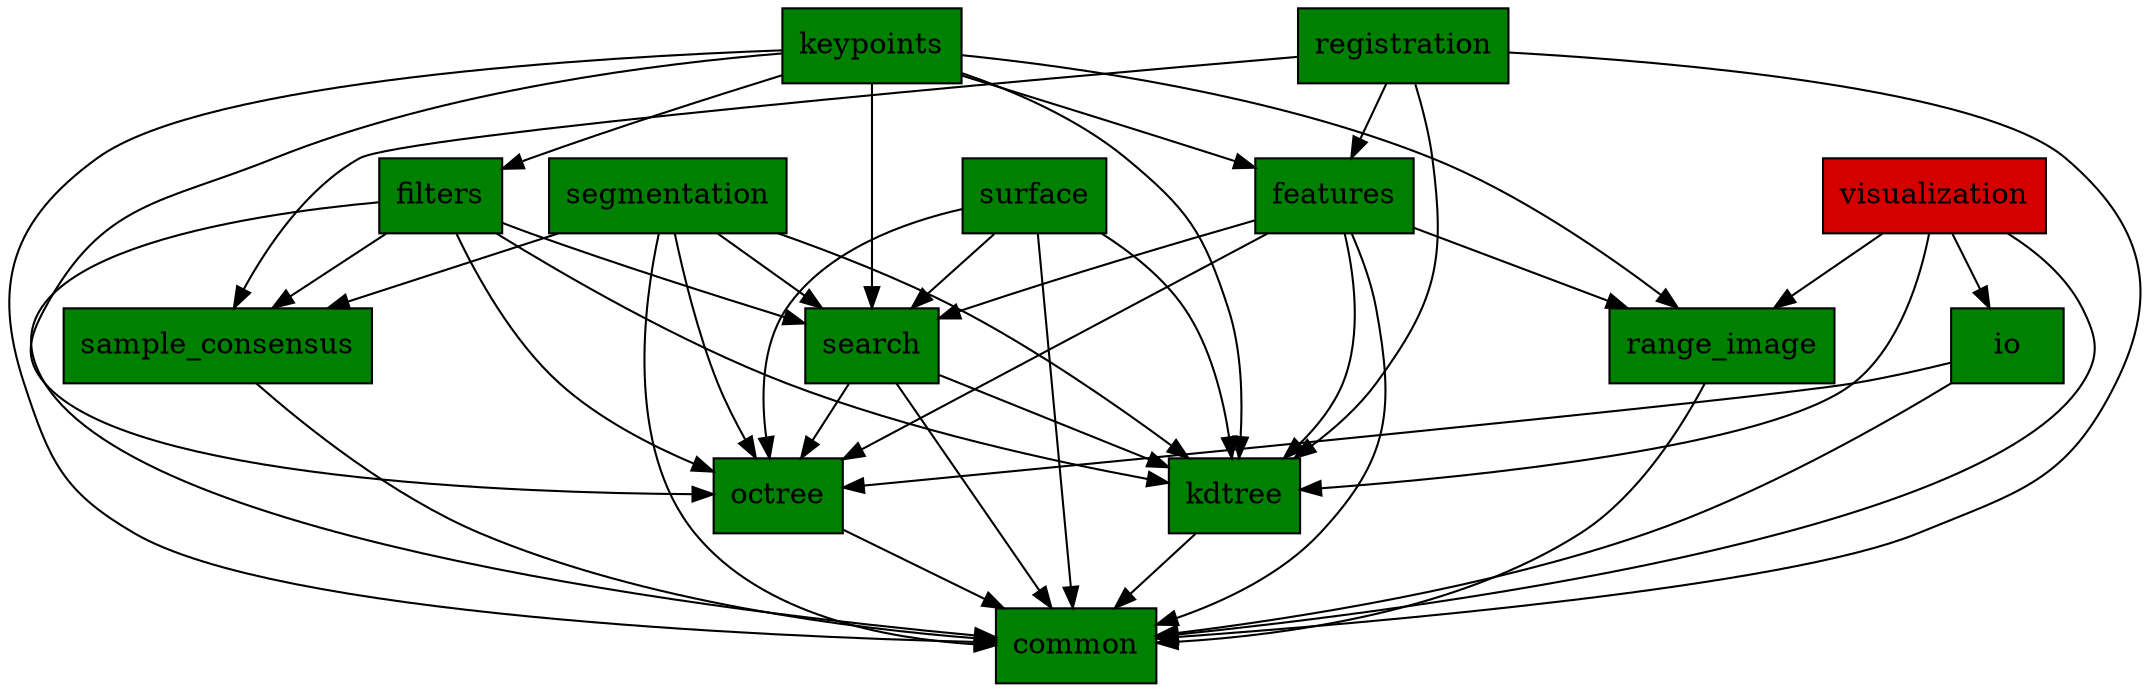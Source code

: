 digraph pcl {
  "common" [style="filled" fillcolor="#008000" shape="box"];
   "kdtree" [style="filled" fillcolor="#008000" shape="box"];
   "kdtree" -> "common";
  "octree" [style="filled" fillcolor="#008000" shape="box"];
   "octree" -> "common";
  "search" [style="filled" fillcolor="#008000" shape="box"];
   "search" -> "common";
  "search" -> "kdtree";
  "search" -> "octree";
  "range_image" [style="filled" fillcolor="#008000" shape="box"];
   "range_image" -> "common";
  "features" [style="filled" fillcolor="#008000" shape="box"];
   "features" -> "common";
  "features" -> "search";
  "features" -> "kdtree";
  "features" -> "octree";
  "features" -> "range_image";
  "sample_consensus" [style="filled" fillcolor="#008000" shape="box"];
   "sample_consensus" -> "common";
  "filters" [style="filled" fillcolor="#008000" shape="box"];
   "filters" -> "common";
  "filters" -> "sample_consensus";
  "filters" -> "search";
  "filters" -> "kdtree";
  "filters" -> "octree";
  "io" [style="filled" fillcolor="#008000" shape="box"];
   "io" -> "common";
  "io" -> "octree";
  "keypoints" [style="filled" fillcolor="#008000" shape="box"];
   "keypoints" -> "common";
  "keypoints" -> "search";
  "keypoints" -> "kdtree";
  "keypoints" -> "octree";
  "keypoints" -> "range_image";
  "keypoints" -> "features";
  "keypoints" -> "filters";
  "registration" [style="filled" fillcolor="#008000" shape="box"];
   "registration" -> "common";
  "registration" -> "kdtree";
  "registration" -> "sample_consensus";
  "registration" -> "features";
  "segmentation" [style="filled" fillcolor="#008000" shape="box"];
   "segmentation" -> "common";
  "segmentation" -> "search";
  "segmentation" -> "sample_consensus";
  "segmentation" -> "kdtree";
  "segmentation" -> "octree";
  "surface" [style="filled" fillcolor="#008000" shape="box"];
   "surface" -> "common";
  "surface" -> "search";
  "surface" -> "kdtree";
  "surface" -> "octree";
  "visualization" [style="filled" fillcolor="#D40000" shape="box"];
   "visualization" -> "common";
  "visualization" -> "io";
  "visualization" -> "kdtree";
  "visualization" -> "range_image";
}
